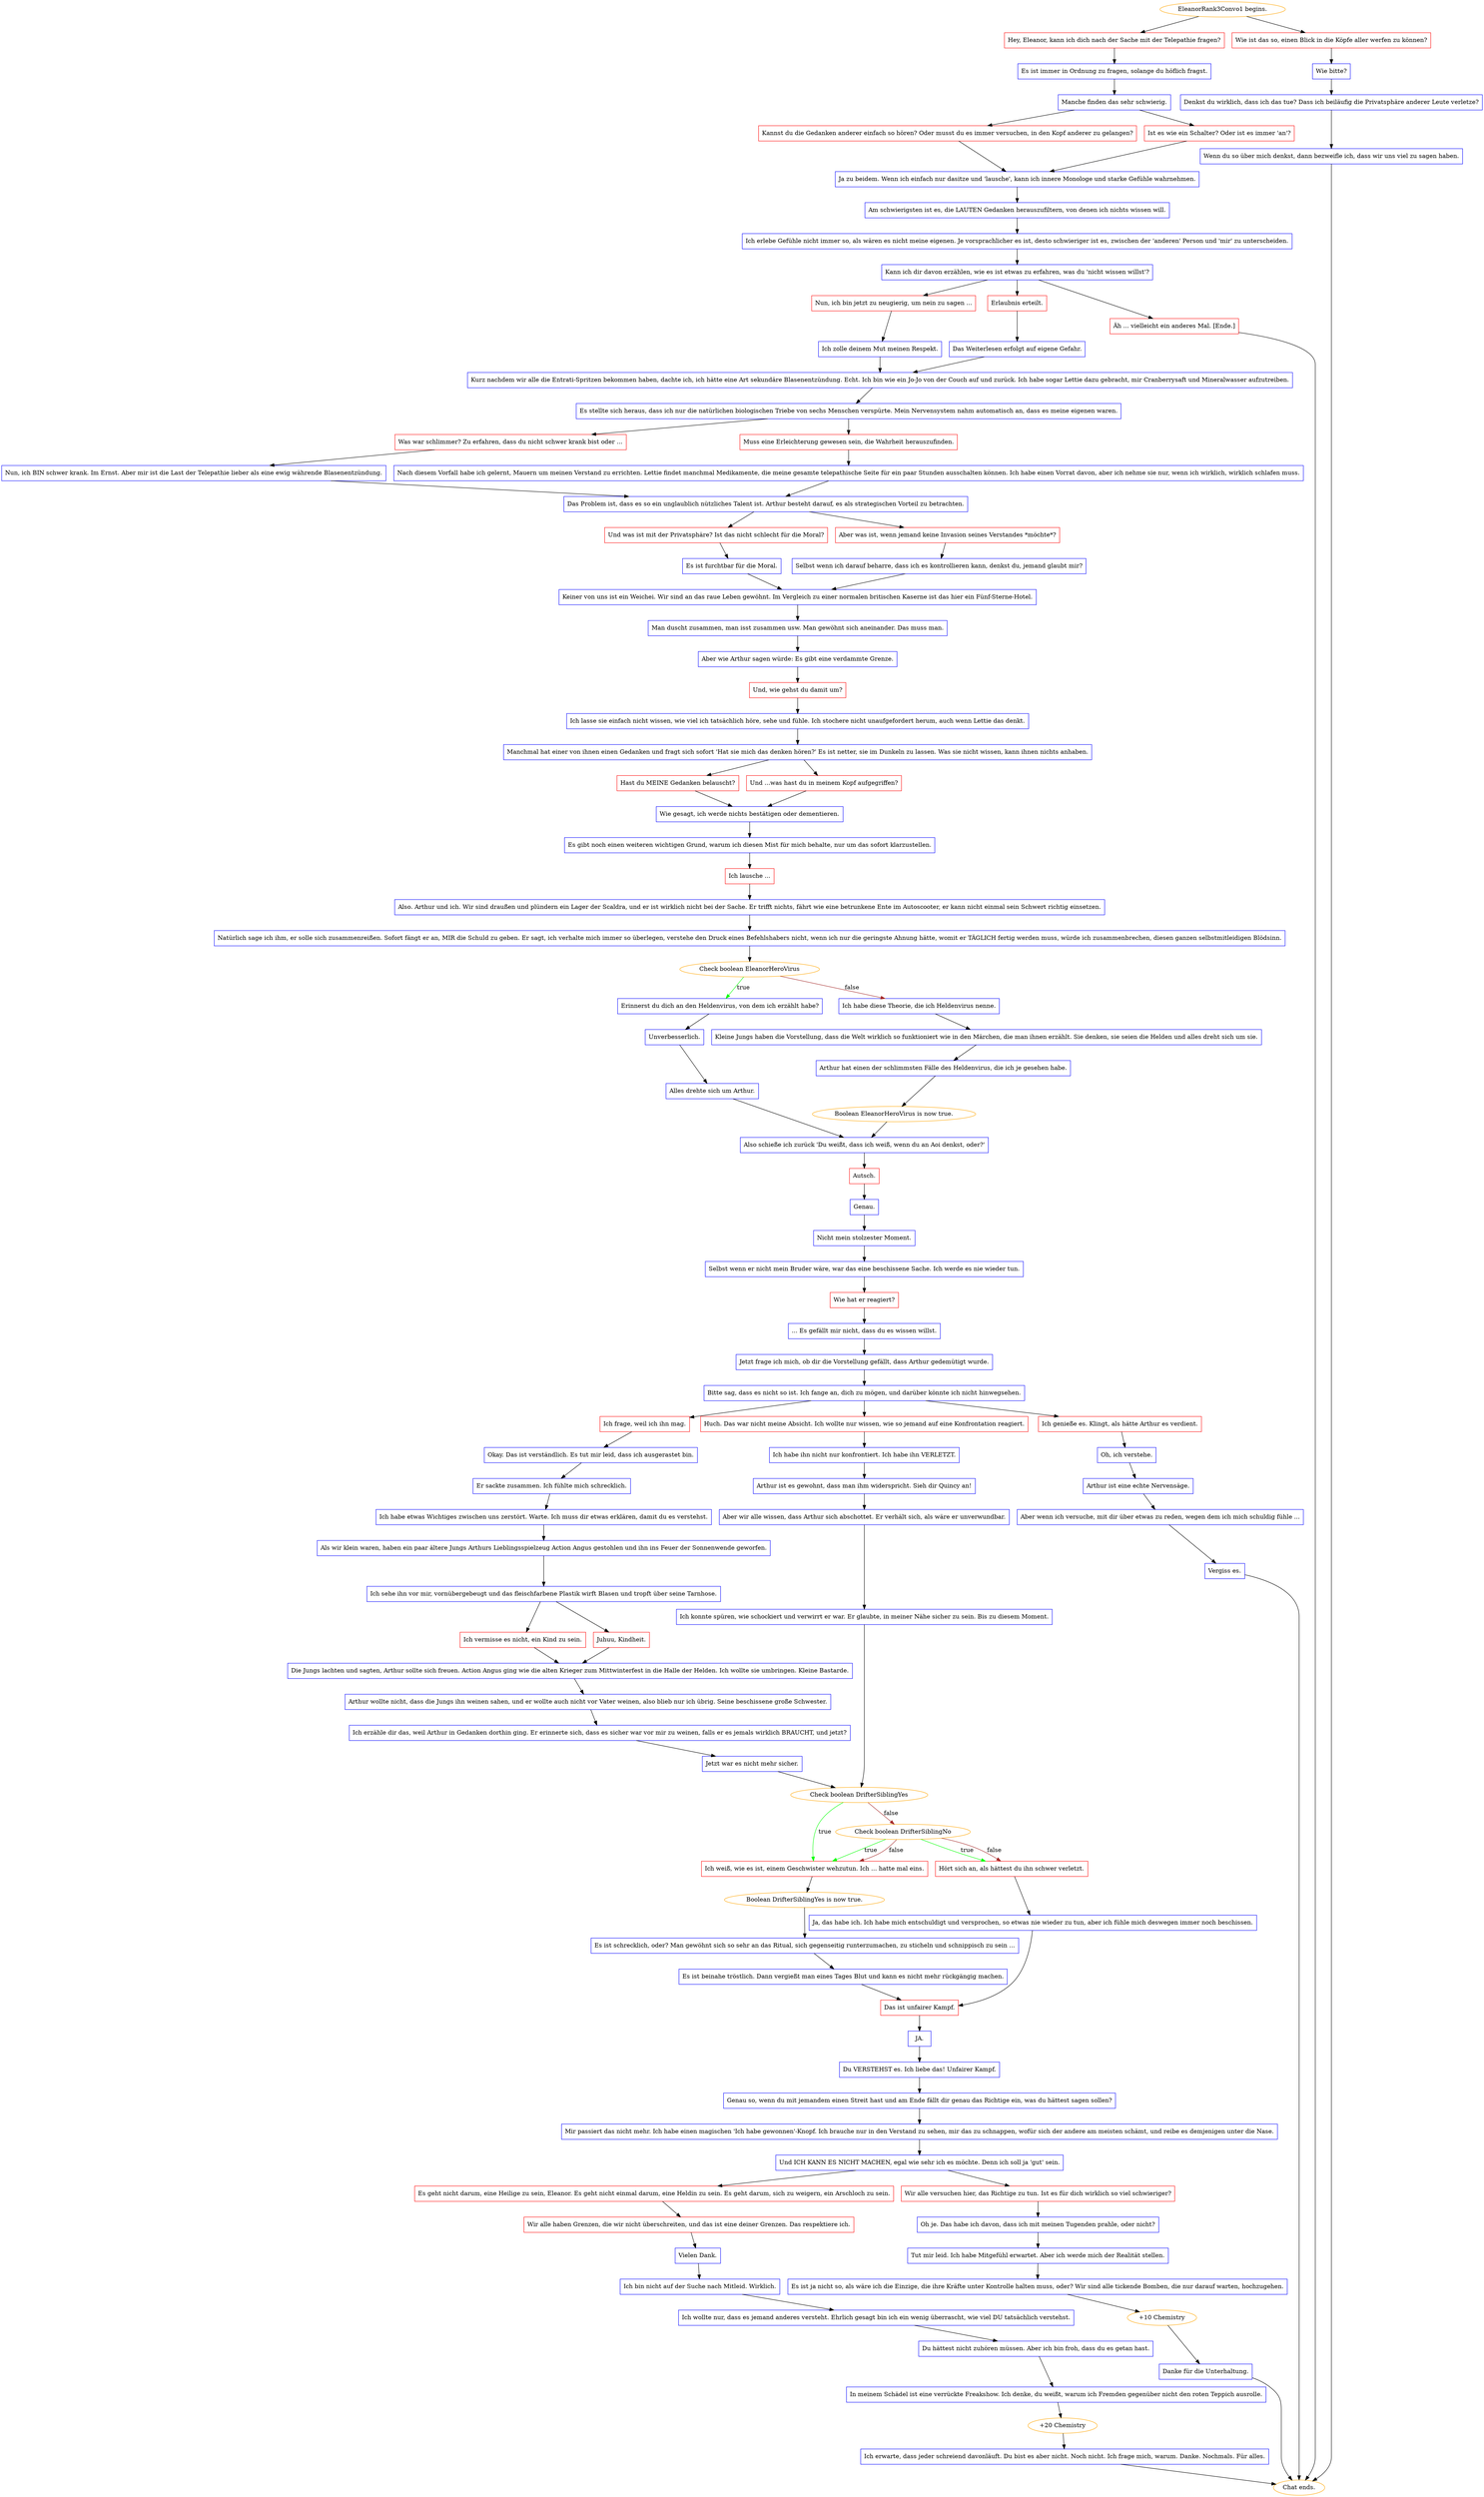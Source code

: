digraph {
	"EleanorRank3Convo1 begins." [color=orange];
		"EleanorRank3Convo1 begins." -> j4111684774;
		"EleanorRank3Convo1 begins." -> j1530608831;
	j4111684774 [label="Hey, Eleanor, kann ich dich nach der Sache mit der Telepathie fragen?",shape=box,color=red];
		j4111684774 -> j2090395414;
	j1530608831 [label="Wie ist das so, einen Blick in die Köpfe aller werfen zu können?",shape=box,color=red];
		j1530608831 -> j2268925817;
	j2090395414 [label="Es ist immer in Ordnung zu fragen, solange du höflich fragst.",shape=box,color=blue];
		j2090395414 -> j273490853;
	j2268925817 [label="Wie bitte?",shape=box,color=blue];
		j2268925817 -> j1370531009;
	j273490853 [label="Manche finden das sehr schwierig.",shape=box,color=blue];
		j273490853 -> j3685789230;
		j273490853 -> j2016985372;
	j1370531009 [label="Denkst du wirklich, dass ich das tue? Dass ich beiläufig die Privatsphäre anderer Leute verletze?",shape=box,color=blue];
		j1370531009 -> j1049807224;
	j3685789230 [label="Kannst du die Gedanken anderer einfach so hören? Oder musst du es immer versuchen, in den Kopf anderer zu gelangen?",shape=box,color=red];
		j3685789230 -> j2088842439;
	j2016985372 [label="Ist es wie ein Schalter? Oder ist es immer 'an'?",shape=box,color=red];
		j2016985372 -> j2088842439;
	j1049807224 [label="Wenn du so über mich denkst, dann bezweifle ich, dass wir uns viel zu sagen haben.",shape=box,color=blue];
		j1049807224 -> "Chat ends.";
	j2088842439 [label="Ja zu beidem. Wenn ich einfach nur dasitze und 'lausche', kann ich innere Monologe und starke Gefühle wahrnehmen.",shape=box,color=blue];
		j2088842439 -> j226841880;
	"Chat ends." [color=orange];
	j226841880 [label="Am schwierigsten ist es, die LAUTEN Gedanken herauszufiltern, von denen ich nichts wissen will.",shape=box,color=blue];
		j226841880 -> j2938777897;
	j2938777897 [label="Ich erlebe Gefühle nicht immer so, als wären es nicht meine eigenen. Je vorsprachlicher es ist, desto schwieriger ist es, zwischen der 'anderen' Person und 'mir' zu unterscheiden.",shape=box,color=blue];
		j2938777897 -> j3529241565;
	j3529241565 [label="Kann ich dir davon erzählen, wie es ist etwas zu erfahren, was du 'nicht wissen willst'?",shape=box,color=blue];
		j3529241565 -> j3179786961;
		j3529241565 -> j1683999896;
		j3529241565 -> j2478939229;
	j3179786961 [label="Nun, ich bin jetzt zu neugierig, um nein zu sagen ...",shape=box,color=red];
		j3179786961 -> j1940554527;
	j1683999896 [label="Erlaubnis erteilt.",shape=box,color=red];
		j1683999896 -> j811222550;
	j2478939229 [label="Äh ... vielleicht ein anderes Mal. [Ende.]",shape=box,color=red];
		j2478939229 -> "Chat ends.";
	j1940554527 [label="Ich zolle deinem Mut meinen Respekt.",shape=box,color=blue];
		j1940554527 -> j3045511104;
	j811222550 [label="Das Weiterlesen erfolgt auf eigene Gefahr.",shape=box,color=blue];
		j811222550 -> j3045511104;
	j3045511104 [label="Kurz nachdem wir alle die Entrati-Spritzen bekommen haben, dachte ich, ich hätte eine Art sekundäre Blasenentzündung. Echt. Ich bin wie ein Jo-Jo von der Couch auf und zurück. Ich habe sogar Lettie dazu gebracht, mir Cranberrysaft und Mineralwasser aufzutreiben.",shape=box,color=blue];
		j3045511104 -> j452921159;
	j452921159 [label="Es stellte sich heraus, dass ich nur die natürlichen biologischen Triebe von sechs Menschen verspürte. Mein Nervensystem nahm automatisch an, dass es meine eigenen waren.",shape=box,color=blue];
		j452921159 -> j2898042442;
		j452921159 -> j3748739904;
	j2898042442 [label="Was war schlimmer? Zu erfahren, dass du nicht schwer krank bist oder ...",shape=box,color=red];
		j2898042442 -> j1726347939;
	j3748739904 [label="Muss eine Erleichterung gewesen sein, die Wahrheit herauszufinden.",shape=box,color=red];
		j3748739904 -> j2123858422;
	j1726347939 [label="Nun, ich BIN schwer krank. Im Ernst. Aber mir ist die Last der Telepathie lieber als eine ewig währende Blasenentzündung.",shape=box,color=blue];
		j1726347939 -> j1548190391;
	j2123858422 [label="Nach diesem Vorfall habe ich gelernt, Mauern um meinen Verstand zu errichten. Lettie findet manchmal Medikamente, die meine gesamte telepathische Seite für ein paar Stunden ausschalten können. Ich habe einen Vorrat davon, aber ich nehme sie nur, wenn ich wirklich, wirklich schlafen muss.",shape=box,color=blue];
		j2123858422 -> j1548190391;
	j1548190391 [label="Das Problem ist, dass es so ein unglaublich nützliches Talent ist. Arthur besteht darauf, es als strategischen Vorteil zu betrachten.",shape=box,color=blue];
		j1548190391 -> j941957672;
		j1548190391 -> j1848992739;
	j941957672 [label="Und was ist mit der Privatsphäre? Ist das nicht schlecht für die Moral?",shape=box,color=red];
		j941957672 -> j3466872380;
	j1848992739 [label="Aber was ist, wenn jemand keine Invasion seines Verstandes *möchte*?",shape=box,color=red];
		j1848992739 -> j2059230232;
	j3466872380 [label="Es ist furchtbar für die Moral.",shape=box,color=blue];
		j3466872380 -> j2073354884;
	j2059230232 [label="Selbst wenn ich darauf beharre, dass ich es kontrollieren kann, denkst du, jemand glaubt mir?",shape=box,color=blue];
		j2059230232 -> j2073354884;
	j2073354884 [label="Keiner von uns ist ein Weichei. Wir sind an das raue Leben gewöhnt. Im Vergleich zu einer normalen britischen Kaserne ist das hier ein Fünf-Sterne-Hotel.",shape=box,color=blue];
		j2073354884 -> j266500625;
	j266500625 [label="Man duscht zusammen, man isst zusammen usw. Man gewöhnt sich aneinander. Das muss man.",shape=box,color=blue];
		j266500625 -> j3573716947;
	j3573716947 [label="Aber wie Arthur sagen würde: Es gibt eine verdammte Grenze.",shape=box,color=blue];
		j3573716947 -> j4114681205;
	j4114681205 [label="Und, wie gehst du damit um?",shape=box,color=red];
		j4114681205 -> j1387658547;
	j1387658547 [label="Ich lasse sie einfach nicht wissen, wie viel ich tatsächlich höre, sehe und fühle. Ich stochere nicht unaufgefordert herum, auch wenn Lettie das denkt.",shape=box,color=blue];
		j1387658547 -> j2833438308;
	j2833438308 [label="Manchmal hat einer von ihnen einen Gedanken und fragt sich sofort 'Hat sie mich das denken hören?' Es ist netter, sie im Dunkeln zu lassen. Was sie nicht wissen, kann ihnen nichts anhaben.",shape=box,color=blue];
		j2833438308 -> j1505304329;
		j2833438308 -> j317204208;
	j1505304329 [label="Hast du MEINE Gedanken belauscht?",shape=box,color=red];
		j1505304329 -> j2310067085;
	j317204208 [label="Und ...was hast du in meinem Kopf aufgegriffen?",shape=box,color=red];
		j317204208 -> j2310067085;
	j2310067085 [label="Wie gesagt, ich werde nichts bestätigen oder dementieren.",shape=box,color=blue];
		j2310067085 -> j2859817269;
	j2859817269 [label="Es gibt noch einen weiteren wichtigen Grund, warum ich diesen Mist für mich behalte, nur um das sofort klarzustellen.",shape=box,color=blue];
		j2859817269 -> j1435828074;
	j1435828074 [label="Ich lausche ...",shape=box,color=red];
		j1435828074 -> j788797821;
	j788797821 [label="Also. Arthur und ich. Wir sind draußen und plündern ein Lager der Scaldra, und er ist wirklich nicht bei der Sache. Er trifft nichts, fährt wie eine betrunkene Ente im Autoscooter, er kann nicht einmal sein Schwert richtig einsetzen.",shape=box,color=blue];
		j788797821 -> j3050977899;
	j3050977899 [label="Natürlich sage ich ihm, er solle sich zusammenreißen. Sofort fängt er an, MIR die Schuld zu geben. Er sagt, ich verhalte mich immer so überlegen, verstehe den Druck eines Befehlshabers nicht, wenn ich nur die geringste Ahnung hätte, womit er TÄGLICH fertig werden muss, würde ich zusammenbrechen, diesen ganzen selbstmitleidigen Blödsinn.",shape=box,color=blue];
		j3050977899 -> j1362887736;
	j1362887736 [label="Check boolean EleanorHeroVirus",color=orange];
		j1362887736 -> j100926030 [label=true,color=green];
		j1362887736 -> j2552649687 [label=false,color=brown];
	j100926030 [label="Erinnerst du dich an den Heldenvirus, von dem ich erzählt habe?",shape=box,color=blue];
		j100926030 -> j1141854845;
	j2552649687 [label="Ich habe diese Theorie, die ich Heldenvirus nenne.",shape=box,color=blue];
		j2552649687 -> j264088013;
	j1141854845 [label="Unverbesserlich.",shape=box,color=blue];
		j1141854845 -> j2893540204;
	j264088013 [label="Kleine Jungs haben die Vorstellung, dass die Welt wirklich so funktioniert wie in den Märchen, die man ihnen erzählt. Sie denken, sie seien die Helden und alles dreht sich um sie.",shape=box,color=blue];
		j264088013 -> j677719392;
	j2893540204 [label="Alles drehte sich um Arthur.",shape=box,color=blue];
		j2893540204 -> j1473202579;
	j677719392 [label="Arthur hat einen der schlimmsten Fälle des Heldenvirus, die ich je gesehen habe.",shape=box,color=blue];
		j677719392 -> j1468347050;
	j1473202579 [label="Also schieße ich zurück 'Du weißt, dass ich weiß, wenn du an Aoi denkst, oder?'",shape=box,color=blue];
		j1473202579 -> j4278890892;
	j1468347050 [label="Boolean EleanorHeroVirus is now true.",color=orange];
		j1468347050 -> j1473202579;
	j4278890892 [label="Autsch.",shape=box,color=red];
		j4278890892 -> j876850007;
	j876850007 [label="Genau.",shape=box,color=blue];
		j876850007 -> j467417044;
	j467417044 [label="Nicht mein stolzester Moment.",shape=box,color=blue];
		j467417044 -> j4046608938;
	j4046608938 [label="Selbst wenn er nicht mein Bruder wäre, war das eine beschissene Sache. Ich werde es nie wieder tun.",shape=box,color=blue];
		j4046608938 -> j886327842;
	j886327842 [label="Wie hat er reagiert?",shape=box,color=red];
		j886327842 -> j2284727916;
	j2284727916 [label="... Es gefällt mir nicht, dass du es wissen willst.",shape=box,color=blue];
		j2284727916 -> j806378860;
	j806378860 [label="Jetzt frage ich mich, ob dir die Vorstellung gefällt, dass Arthur gedemütigt wurde.",shape=box,color=blue];
		j806378860 -> j1945937521;
	j1945937521 [label="Bitte sag, dass es nicht so ist. Ich fange an, dich zu mögen, und darüber könnte ich nicht hinwegsehen.",shape=box,color=blue];
		j1945937521 -> j1623612199;
		j1945937521 -> j3529137169;
		j1945937521 -> j886270005;
	j1623612199 [label="Ich frage, weil ich ihn mag.",shape=box,color=red];
		j1623612199 -> j2444504628;
	j3529137169 [label="Huch. Das war nicht meine Absicht. Ich wollte nur wissen, wie so jemand auf eine Konfrontation reagiert.",shape=box,color=red];
		j3529137169 -> j3059454973;
	j886270005 [label="Ich genieße es. Klingt, als hätte Arthur es verdient.",shape=box,color=red];
		j886270005 -> j740339494;
	j2444504628 [label="Okay. Das ist verständlich. Es tut mir leid, dass ich ausgerastet bin.",shape=box,color=blue];
		j2444504628 -> j2288125924;
	j3059454973 [label="Ich habe ihn nicht nur konfrontiert. Ich habe ihn VERLETZT.",shape=box,color=blue];
		j3059454973 -> j324505202;
	j740339494 [label="Oh, ich verstehe.",shape=box,color=blue];
		j740339494 -> j4043695674;
	j2288125924 [label="Er sackte zusammen. Ich fühlte mich schrecklich.",shape=box,color=blue];
		j2288125924 -> j550015964;
	j324505202 [label="Arthur ist es gewohnt, dass man ihm widerspricht. Sieh dir Quincy an!",shape=box,color=blue];
		j324505202 -> j3778035923;
	j4043695674 [label="Arthur ist eine echte Nervensäge.",shape=box,color=blue];
		j4043695674 -> j430084508;
	j550015964 [label="Ich habe etwas Wichtiges zwischen uns zerstört. Warte. Ich muss dir etwas erklären, damit du es verstehst.",shape=box,color=blue];
		j550015964 -> j4073891692;
	j3778035923 [label="Aber wir alle wissen, dass Arthur sich abschottet. Er verhält sich, als wäre er unverwundbar.",shape=box,color=blue];
		j3778035923 -> j3504739983;
	j430084508 [label="Aber wenn ich versuche, mit dir über etwas zu reden, wegen dem ich mich schuldig fühle ...",shape=box,color=blue];
		j430084508 -> j2091622317;
	j4073891692 [label="Als wir klein waren, haben ein paar ältere Jungs Arthurs Lieblingsspielzeug Action Angus gestohlen und ihn ins Feuer der Sonnenwende geworfen.",shape=box,color=blue];
		j4073891692 -> j1071759892;
	j3504739983 [label="Ich konnte spüren, wie schockiert und verwirrt er war. Er glaubte, in meiner Nähe sicher zu sein. Bis zu diesem Moment.",shape=box,color=blue];
		j3504739983 -> j4218162884;
	j2091622317 [label="Vergiss es.",shape=box,color=blue];
		j2091622317 -> "Chat ends.";
	j1071759892 [label="Ich sehe ihn vor mir, vornübergebeugt und das fleischfarbene Plastik wirft Blasen und tropft über seine Tarnhose.",shape=box,color=blue];
		j1071759892 -> j2511937407;
		j1071759892 -> j1044329422;
	j4218162884 [label="Check boolean DrifterSiblingYes",color=orange];
		j4218162884 -> j3986765948 [label=true,color=green];
		j4218162884 -> j1944990817 [label=false,color=brown];
	j2511937407 [label="Ich vermisse es nicht, ein Kind zu sein.",shape=box,color=red];
		j2511937407 -> j1214927454;
	j1044329422 [label="Juhuu, Kindheit.",shape=box,color=red];
		j1044329422 -> j1214927454;
	j3986765948 [label="Ich weiß, wie es ist, einem Geschwister wehzutun. Ich ... hatte mal eins.",shape=box,color=red];
		j3986765948 -> j1216022869;
	j1944990817 [label="Check boolean DrifterSiblingNo",color=orange];
		j1944990817 -> j3986765948 [label=true,color=green];
		j1944990817 -> j1499227639 [label=true,color=green];
		j1944990817 -> j3986765948 [label=false,color=brown];
		j1944990817 -> j1499227639 [label=false,color=brown];
	j1214927454 [label="Die Jungs lachten und sagten, Arthur sollte sich freuen. Action Angus ging wie die alten Krieger zum Mittwinterfest in die Halle der Helden. Ich wollte sie umbringen. Kleine Bastarde.",shape=box,color=blue];
		j1214927454 -> j2390342506;
	j1216022869 [label="Boolean DrifterSiblingYes is now true.",color=orange];
		j1216022869 -> j3443147593;
	j1499227639 [label="Hört sich an, als hättest du ihn schwer verletzt.",shape=box,color=red];
		j1499227639 -> j1238405385;
	j2390342506 [label="Arthur wollte nicht, dass die Jungs ihn weinen sahen, und er wollte auch nicht vor Vater weinen, also blieb nur ich übrig. Seine beschissene große Schwester.",shape=box,color=blue];
		j2390342506 -> j3551595085;
	j3443147593 [label="Es ist schrecklich, oder? Man gewöhnt sich so sehr an das Ritual, sich gegenseitig runterzumachen, zu sticheln und schnippisch zu sein ...",shape=box,color=blue];
		j3443147593 -> j2700249883;
	j1238405385 [label="Ja, das habe ich. Ich habe mich entschuldigt und versprochen, so etwas nie wieder zu tun, aber ich fühle mich deswegen immer noch beschissen.",shape=box,color=blue];
		j1238405385 -> j3313837107;
	j3551595085 [label="Ich erzähle dir das, weil Arthur in Gedanken dorthin ging. Er erinnerte sich, dass es sicher war vor mir zu weinen, falls er es jemals wirklich BRAUCHT, und jetzt?",shape=box,color=blue];
		j3551595085 -> j280556555;
	j2700249883 [label="Es ist beinahe tröstlich. Dann vergießt man eines Tages Blut und kann es nicht mehr rückgängig machen.",shape=box,color=blue];
		j2700249883 -> j3313837107;
	j3313837107 [label="Das ist unfairer Kampf.",shape=box,color=red];
		j3313837107 -> j2848872274;
	j280556555 [label="Jetzt war es nicht mehr sicher.",shape=box,color=blue];
		j280556555 -> j4218162884;
	j2848872274 [label="JA.",shape=box,color=blue];
		j2848872274 -> j1115929817;
	j1115929817 [label="Du VERSTEHST es. Ich liebe das! Unfairer Kampf.",shape=box,color=blue];
		j1115929817 -> j2827569201;
	j2827569201 [label="Genau so, wenn du mit jemandem einen Streit hast und am Ende fällt dir genau das Richtige ein, was du hättest sagen sollen?",shape=box,color=blue];
		j2827569201 -> j2604177141;
	j2604177141 [label="Mir passiert das nicht mehr. Ich habe einen magischen 'Ich habe gewonnen'-Knopf. Ich brauche nur in den Verstand zu sehen, mir das zu schnappen, wofür sich der andere am meisten schämt, und reibe es demjenigen unter die Nase.",shape=box,color=blue];
		j2604177141 -> j1902235534;
	j1902235534 [label="Und ICH KANN ES NICHT MACHEN, egal wie sehr ich es möchte. Denn ich soll ja 'gut' sein.",shape=box,color=blue];
		j1902235534 -> j3738013306;
		j1902235534 -> j3629905186;
	j3738013306 [label="Es geht nicht darum, eine Heilige zu sein, Eleanor. Es geht nicht einmal darum, eine Heldin zu sein. Es geht darum, sich zu weigern, ein Arschloch zu sein.",shape=box,color=red];
		j3738013306 -> j1851935189;
	j3629905186 [label="Wir alle versuchen hier, das Richtige zu tun. Ist es für dich wirklich so viel schwieriger?",shape=box,color=red];
		j3629905186 -> j2046167602;
	j1851935189 [label="Wir alle haben Grenzen, die wir nicht überschreiten, und das ist eine deiner Grenzen. Das respektiere ich.",shape=box,color=red];
		j1851935189 -> j608904536;
	j2046167602 [label="Oh je. Das habe ich davon, dass ich mit meinen Tugenden prahle, oder nicht?",shape=box,color=blue];
		j2046167602 -> j733504714;
	j608904536 [label="Vielen Dank.",shape=box,color=blue];
		j608904536 -> j2890945588;
	j733504714 [label="Tut mir leid. Ich habe Mitgefühl erwartet. Aber ich werde mich der Realität stellen.",shape=box,color=blue];
		j733504714 -> j501088981;
	j2890945588 [label="Ich bin nicht auf der Suche nach Mitleid. Wirklich.",shape=box,color=blue];
		j2890945588 -> j4290763930;
	j501088981 [label="Es ist ja nicht so, als wäre ich die Einzige, die ihre Kräfte unter Kontrolle halten muss, oder? Wir sind alle tickende Bomben, die nur darauf warten, hochzugehen.",shape=box,color=blue];
		j501088981 -> j3225349919;
	j4290763930 [label="Ich wollte nur, dass es jemand anderes versteht. Ehrlich gesagt bin ich ein wenig überrascht, wie viel DU tatsächlich verstehst.",shape=box,color=blue];
		j4290763930 -> j1669242193;
	j3225349919 [label="+10 Chemistry",color=orange];
		j3225349919 -> j301730783;
	j1669242193 [label="Du hättest nicht zuhören müssen. Aber ich bin froh, dass du es getan hast.",shape=box,color=blue];
		j1669242193 -> j1748150093;
	j301730783 [label="Danke für die Unterhaltung.",shape=box,color=blue];
		j301730783 -> "Chat ends.";
	j1748150093 [label="In meinem Schädel ist eine verrückte Freakshow. Ich denke, du weißt, warum ich Fremden gegenüber nicht den roten Teppich ausrolle.",shape=box,color=blue];
		j1748150093 -> j2151761804;
	j2151761804 [label="+20 Chemistry",color=orange];
		j2151761804 -> j1918804652;
	j1918804652 [label="Ich erwarte, dass jeder schreiend davonläuft. Du bist es aber nicht. Noch nicht. Ich frage mich, warum. Danke. Nochmals. Für alles.",shape=box,color=blue];
		j1918804652 -> "Chat ends.";
}